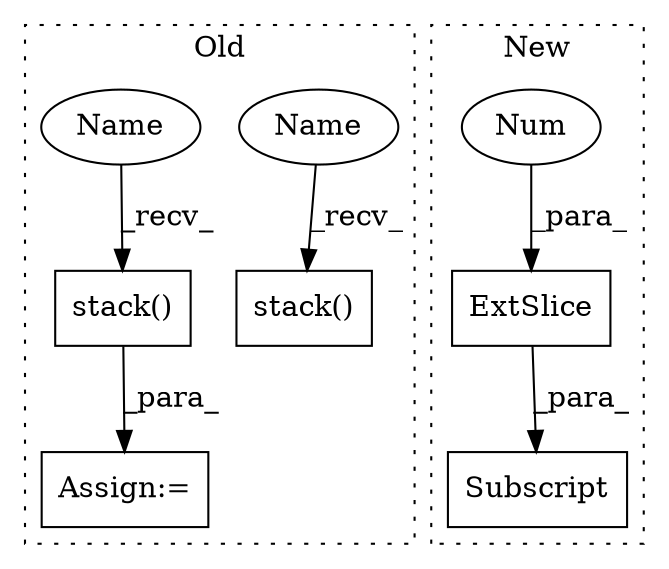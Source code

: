 digraph G {
subgraph cluster0 {
1 [label="stack()" a="75" s="2635,2651" l="12,1" shape="box"];
5 [label="stack()" a="75" s="2513,2535" l="12,1" shape="box"];
6 [label="Assign:=" a="68" s="2632" l="3" shape="box"];
7 [label="Name" a="87" s="2513" l="5" shape="ellipse"];
8 [label="Name" a="87" s="2635" l="5" shape="ellipse"];
label = "Old";
style="dotted";
}
subgraph cluster1 {
2 [label="ExtSlice" a="85" s="2356" l="1" shape="box"];
3 [label="Subscript" a="63" s="2356,0" l="7,0" shape="box"];
4 [label="Num" a="76" s="2361" l="1" shape="ellipse"];
label = "New";
style="dotted";
}
1 -> 6 [label="_para_"];
2 -> 3 [label="_para_"];
4 -> 2 [label="_para_"];
7 -> 5 [label="_recv_"];
8 -> 1 [label="_recv_"];
}